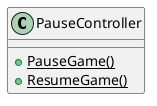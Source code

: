 @startuml PauseController
class PauseController {
    {static} +PauseGame()
    {static} +ResumeGame()
}
@enduml